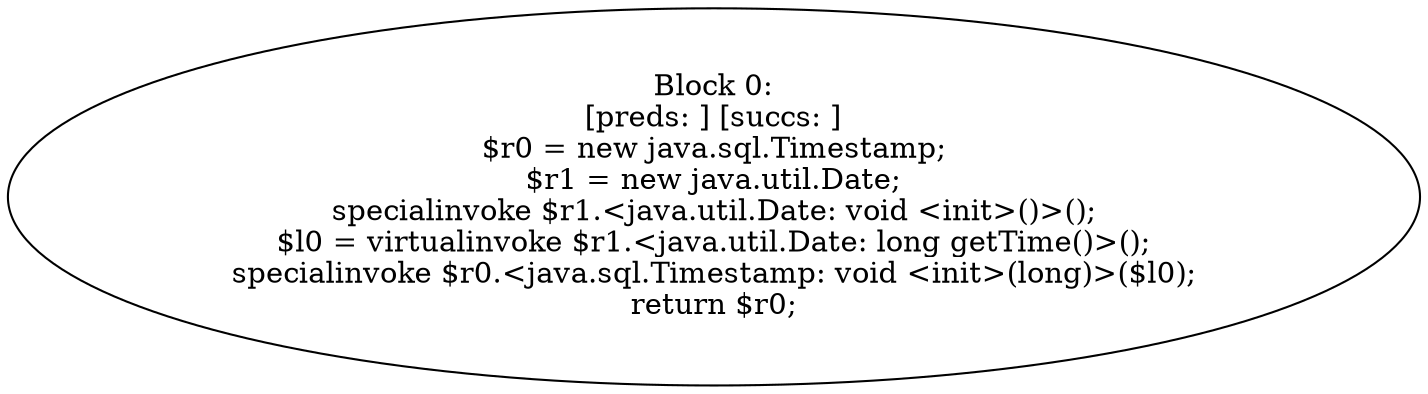 digraph "unitGraph" {
    "Block 0:
[preds: ] [succs: ]
$r0 = new java.sql.Timestamp;
$r1 = new java.util.Date;
specialinvoke $r1.<java.util.Date: void <init>()>();
$l0 = virtualinvoke $r1.<java.util.Date: long getTime()>();
specialinvoke $r0.<java.sql.Timestamp: void <init>(long)>($l0);
return $r0;
"
}
